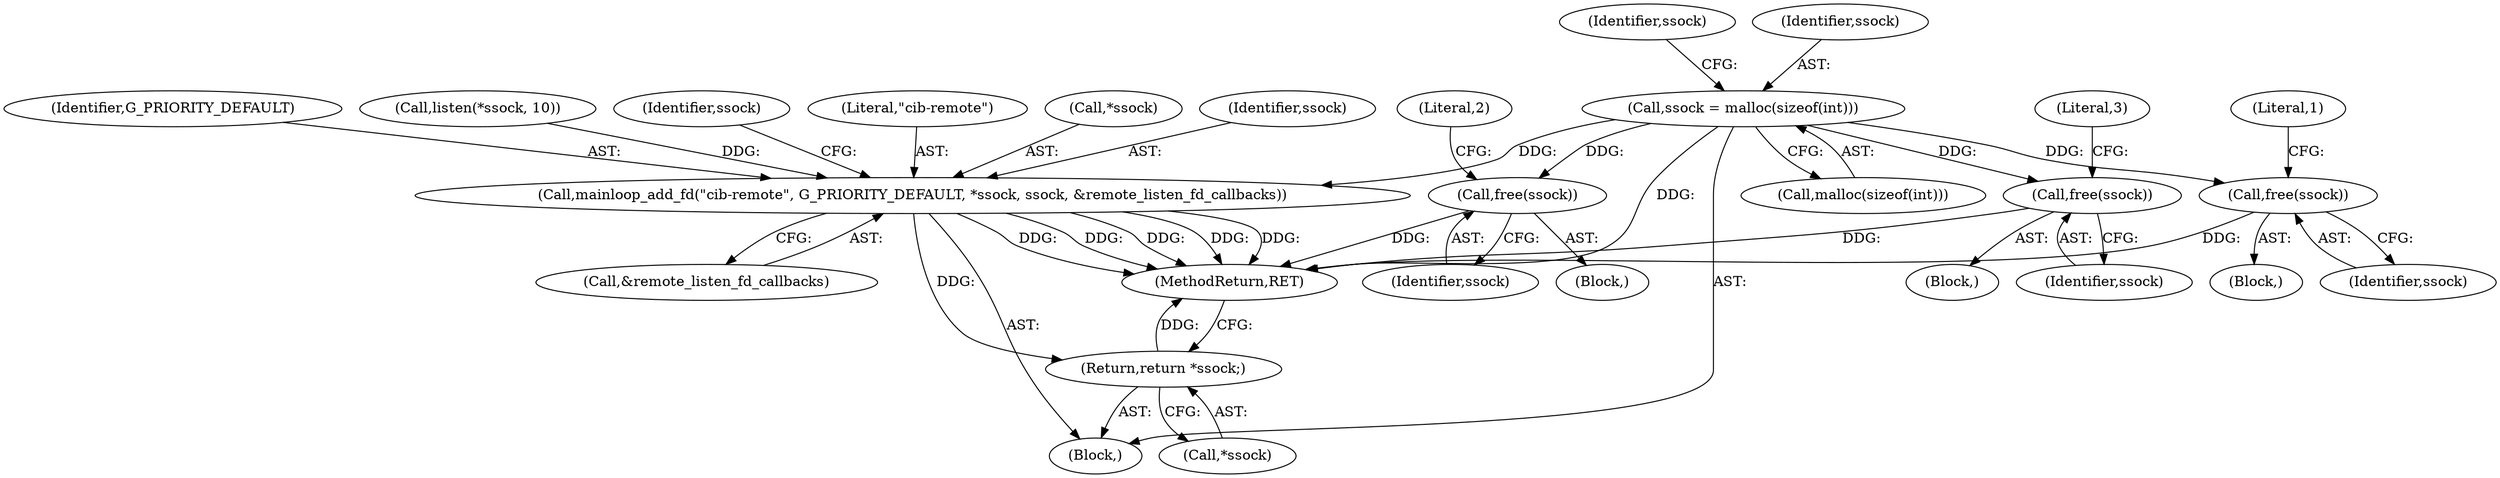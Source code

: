 digraph "0_pacemaker_564f7cc2a51dcd2f28ab12a13394f31be5aa3c93_4@API" {
"1000138" [label="(Call,ssock = malloc(sizeof(int)))"];
"1000157" [label="(Call,free(ssock))"];
"1000225" [label="(Call,free(ssock))"];
"1000242" [label="(Call,free(ssock))"];
"1000247" [label="(Call,mainloop_add_fd(\"cib-remote\", G_PRIORITY_DEFAULT, *ssock, ssock, &remote_listen_fd_callbacks))"];
"1000255" [label="(Return,return *ssock;)"];
"1000249" [label="(Identifier,G_PRIORITY_DEFAULT)"];
"1000256" [label="(Call,*ssock)"];
"1000145" [label="(Identifier,ssock)"];
"1000242" [label="(Call,free(ssock))"];
"1000140" [label="(Call,malloc(sizeof(int)))"];
"1000232" [label="(Call,listen(*ssock, 10))"];
"1000161" [label="(Literal,1)"];
"1000257" [label="(Identifier,ssock)"];
"1000258" [label="(MethodReturn,RET)"];
"1000221" [label="(Block,)"];
"1000247" [label="(Call,mainloop_add_fd(\"cib-remote\", G_PRIORITY_DEFAULT, *ssock, ssock, &remote_listen_fd_callbacks))"];
"1000248" [label="(Literal,\"cib-remote\")"];
"1000250" [label="(Call,*ssock)"];
"1000226" [label="(Identifier,ssock)"];
"1000243" [label="(Identifier,ssock)"];
"1000253" [label="(Call,&remote_listen_fd_callbacks)"];
"1000138" [label="(Call,ssock = malloc(sizeof(int)))"];
"1000252" [label="(Identifier,ssock)"];
"1000108" [label="(Block,)"];
"1000255" [label="(Return,return *ssock;)"];
"1000229" [label="(Literal,2)"];
"1000157" [label="(Call,free(ssock))"];
"1000225" [label="(Call,free(ssock))"];
"1000158" [label="(Identifier,ssock)"];
"1000238" [label="(Block,)"];
"1000156" [label="(Block,)"];
"1000246" [label="(Literal,3)"];
"1000139" [label="(Identifier,ssock)"];
"1000138" -> "1000108"  [label="AST: "];
"1000138" -> "1000140"  [label="CFG: "];
"1000139" -> "1000138"  [label="AST: "];
"1000140" -> "1000138"  [label="AST: "];
"1000145" -> "1000138"  [label="CFG: "];
"1000138" -> "1000258"  [label="DDG: "];
"1000138" -> "1000157"  [label="DDG: "];
"1000138" -> "1000225"  [label="DDG: "];
"1000138" -> "1000242"  [label="DDG: "];
"1000138" -> "1000247"  [label="DDG: "];
"1000157" -> "1000156"  [label="AST: "];
"1000157" -> "1000158"  [label="CFG: "];
"1000158" -> "1000157"  [label="AST: "];
"1000161" -> "1000157"  [label="CFG: "];
"1000157" -> "1000258"  [label="DDG: "];
"1000225" -> "1000221"  [label="AST: "];
"1000225" -> "1000226"  [label="CFG: "];
"1000226" -> "1000225"  [label="AST: "];
"1000229" -> "1000225"  [label="CFG: "];
"1000225" -> "1000258"  [label="DDG: "];
"1000242" -> "1000238"  [label="AST: "];
"1000242" -> "1000243"  [label="CFG: "];
"1000243" -> "1000242"  [label="AST: "];
"1000246" -> "1000242"  [label="CFG: "];
"1000242" -> "1000258"  [label="DDG: "];
"1000247" -> "1000108"  [label="AST: "];
"1000247" -> "1000253"  [label="CFG: "];
"1000248" -> "1000247"  [label="AST: "];
"1000249" -> "1000247"  [label="AST: "];
"1000250" -> "1000247"  [label="AST: "];
"1000252" -> "1000247"  [label="AST: "];
"1000253" -> "1000247"  [label="AST: "];
"1000257" -> "1000247"  [label="CFG: "];
"1000247" -> "1000258"  [label="DDG: "];
"1000247" -> "1000258"  [label="DDG: "];
"1000247" -> "1000258"  [label="DDG: "];
"1000247" -> "1000258"  [label="DDG: "];
"1000247" -> "1000258"  [label="DDG: "];
"1000232" -> "1000247"  [label="DDG: "];
"1000247" -> "1000255"  [label="DDG: "];
"1000255" -> "1000108"  [label="AST: "];
"1000255" -> "1000256"  [label="CFG: "];
"1000256" -> "1000255"  [label="AST: "];
"1000258" -> "1000255"  [label="CFG: "];
"1000255" -> "1000258"  [label="DDG: "];
}
